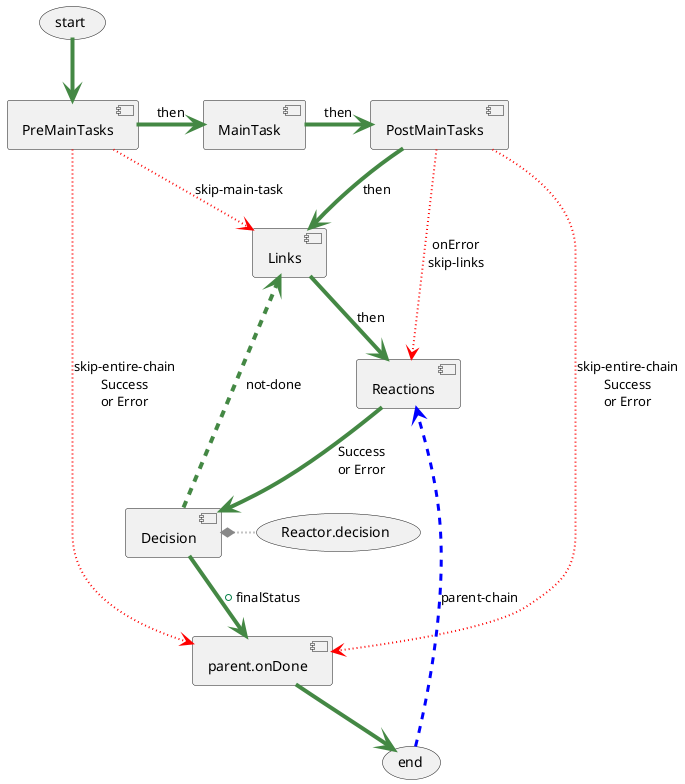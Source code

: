 @startuml
    skinparam arrowThickness 4
    skinparam arrowColor #448844

    (start) --> [PreMainTasks]
	[PreMainTasks] -right-> [MainTask] : then
	[MainTask] -right-> [PostMainTasks] : then
	[PostMainTasks] --> [Links] : then

	[Links] --> [Reactions] : then

	[Reactions] -down-> [Decision] : Success\nor Error
	[Decision] .right.> [Links] : not-done

    [Decision] *-[dotted,#888,thickness=2]right- (Reactor.decision)
	[Decision] --> [parent.onDone] : +finalStatus
	[PreMainTasks] .[dotted,#f00,thickness=2].> [parent.onDone] : skip-entire-chain\nSuccess\nor Error
	[PostMainTasks] .[dotted,#f00,thickness=2].> [parent.onDone] : skip-entire-chain\nSuccess\nor Error

	[parent.onDone] --> (end)

    (end) .[dashed,#00f,thickness=3].> [Reactions] : parent-chain

	[PreMainTasks] .[dotted,#f00,thickness=2].> [Links]: skip-main-task
	[PostMainTasks] .[dotted,#f00,thickness=2].> [Reactions] : onError\nskip-links
@enduml